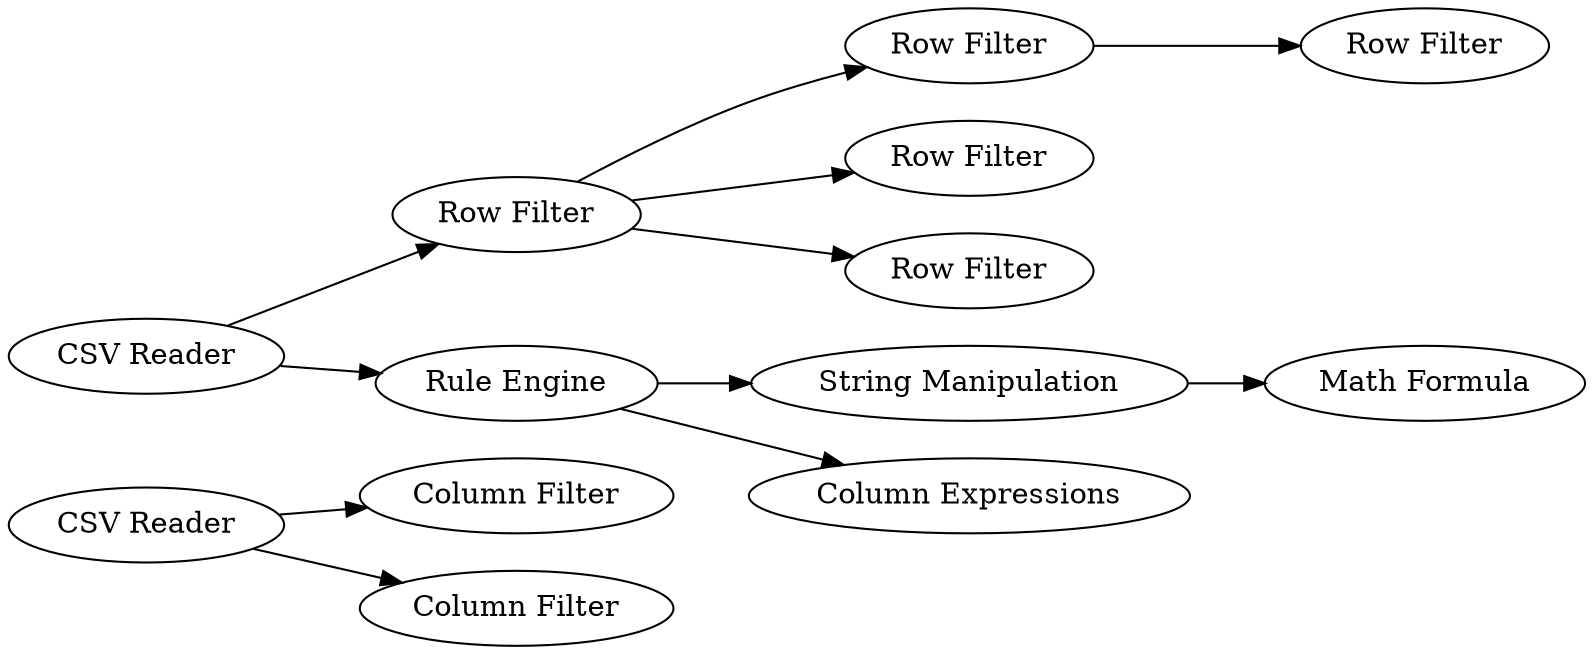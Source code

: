 digraph {
	32 -> 24
	28 -> 29
	31 -> 2
	32 -> 23
	11 -> 12
	2 -> 3
	2 -> 5
	27 -> 28
	27 -> 30
	31 -> 27
	2 -> 11
	5 [label="Row Filter"]
	24 [label="Column Filter"]
	27 [label="Rule Engine"]
	29 [label="Math Formula"]
	28 [label="String Manipulation"]
	31 [label="CSV Reader"]
	11 [label="Row Filter"]
	23 [label="Column Filter"]
	32 [label="CSV Reader"]
	30 [label="Column Expressions"]
	3 [label="Row Filter"]
	2 [label="Row Filter"]
	12 [label="Row Filter"]
	rankdir=LR
}
